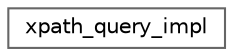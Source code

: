 digraph "类继承关系图"
{
 // INTERACTIVE_SVG=YES
 // LATEX_PDF_SIZE
  bgcolor="transparent";
  edge [fontname=Helvetica,fontsize=10,labelfontname=Helvetica,labelfontsize=10];
  node [fontname=Helvetica,fontsize=10,shape=box,height=0.2,width=0.4];
  rankdir="LR";
  Node0 [id="Node000000",label="xpath_query_impl",height=0.2,width=0.4,color="grey40", fillcolor="white", style="filled",URL="$d1/d95/structxpath__query__impl.html",tooltip=" "];
}
